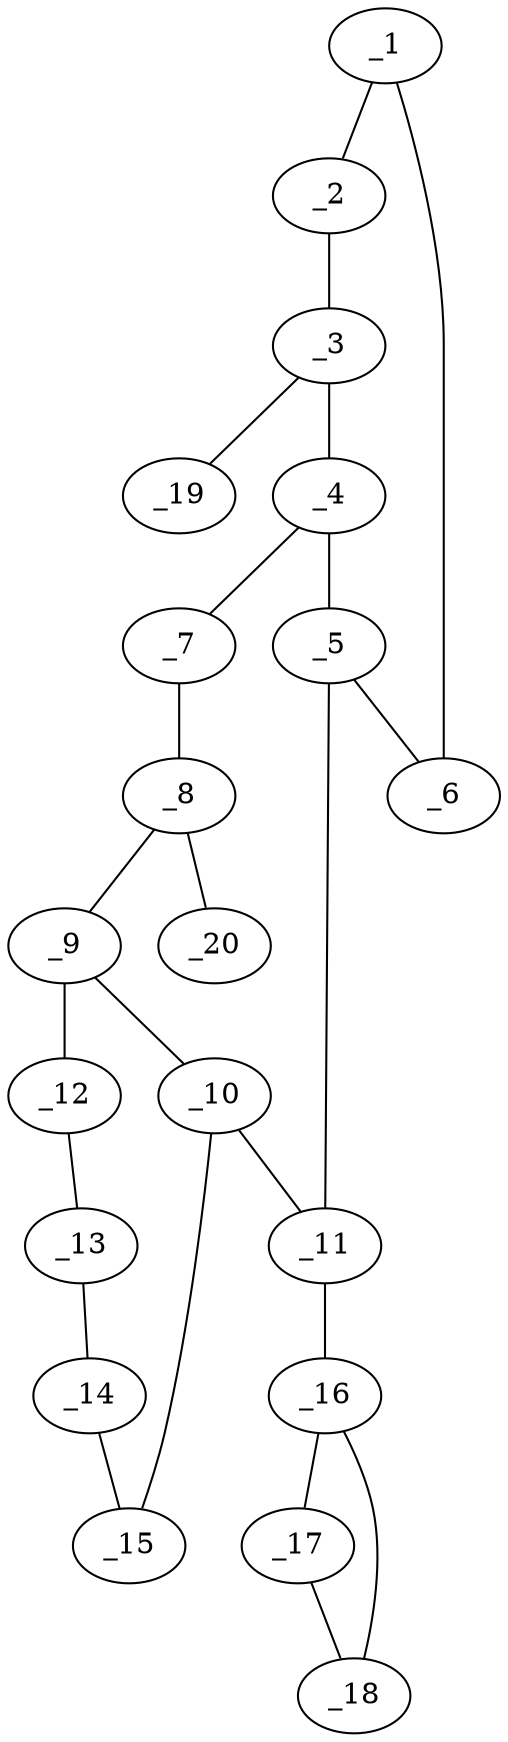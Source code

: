 graph molid641530 {
	_1	 [charge=0,
		chem=1,
		symbol="C  ",
		x="3.8767",
		y="-2.4155"];
	_2	 [charge=0,
		chem=1,
		symbol="C  ",
		x="2.9757",
		y="-1.9817"];
	_1 -- _2	 [valence=1];
	_6	 [charge=0,
		chem=4,
		symbol="N  ",
		x="4.7029",
		y="-1.8522"];
	_1 -- _6	 [valence=2];
	_3	 [charge=0,
		chem=1,
		symbol="C  ",
		x="2.901",
		y="-0.9845"];
	_2 -- _3	 [valence=2];
	_4	 [charge=0,
		chem=1,
		symbol="C  ",
		x="3.7272",
		y="-0.4211"];
	_3 -- _4	 [valence=1];
	_19	 [charge=0,
		chem=1,
		symbol="C  ",
		x=2,
		y="-0.5506"];
	_3 -- _19	 [valence=1];
	_5	 [charge=0,
		chem=1,
		symbol="C  ",
		x="4.6282",
		y="-0.855"];
	_4 -- _5	 [valence=2];
	_7	 [charge=0,
		chem=4,
		symbol="N  ",
		x="3.5047",
		y="0.5538"];
	_4 -- _7	 [valence=1];
	_5 -- _6	 [valence=1];
	_11	 [charge=0,
		chem=4,
		symbol="N  ",
		x="5.5291",
		y="-0.4211"];
	_5 -- _11	 [valence=1];
	_8	 [charge=0,
		chem=1,
		symbol="C  ",
		x="4.1282",
		y="1.3356"];
	_7 -- _8	 [valence=1];
	_9	 [charge=0,
		chem=1,
		symbol="C  ",
		x="5.1282",
		y="1.3356"];
	_8 -- _9	 [valence=1];
	_20	 [charge=0,
		chem=2,
		symbol="O  ",
		x="3.6943",
		y="2.2366"];
	_8 -- _20	 [valence=2];
	_10	 [charge=0,
		chem=1,
		symbol="C  ",
		x="5.7517",
		y="0.5538"];
	_9 -- _10	 [valence=1];
	_12	 [charge=0,
		chem=1,
		symbol="C  ",
		x="5.4935",
		y="2.2665"];
	_9 -- _12	 [valence=2];
	_10 -- _11	 [valence=1];
	_15	 [charge=0,
		chem=4,
		symbol="N  ",
		x="6.7405",
		y="0.7028"];
	_10 -- _15	 [valence=2];
	_16	 [charge=0,
		chem=1,
		symbol="C  ",
		x="6.311",
		y="-1.0446"];
	_11 -- _16	 [valence=1];
	_13	 [charge=0,
		chem=1,
		symbol="C  ",
		x="6.4823",
		y="2.4155"];
	_12 -- _13	 [valence=1];
	_14	 [charge=0,
		chem=1,
		symbol="C  ",
		x="7.1058",
		y="1.6337"];
	_13 -- _14	 [valence=2];
	_14 -- _15	 [valence=1];
	_17	 [charge=0,
		chem=1,
		symbol="C  ",
		x="7.2998",
		y="-1.1937"];
	_16 -- _17	 [valence=1];
	_18	 [charge=0,
		chem=1,
		symbol="C  ",
		x="6.6763",
		y="-1.9755"];
	_16 -- _18	 [valence=1];
	_17 -- _18	 [valence=1];
}
